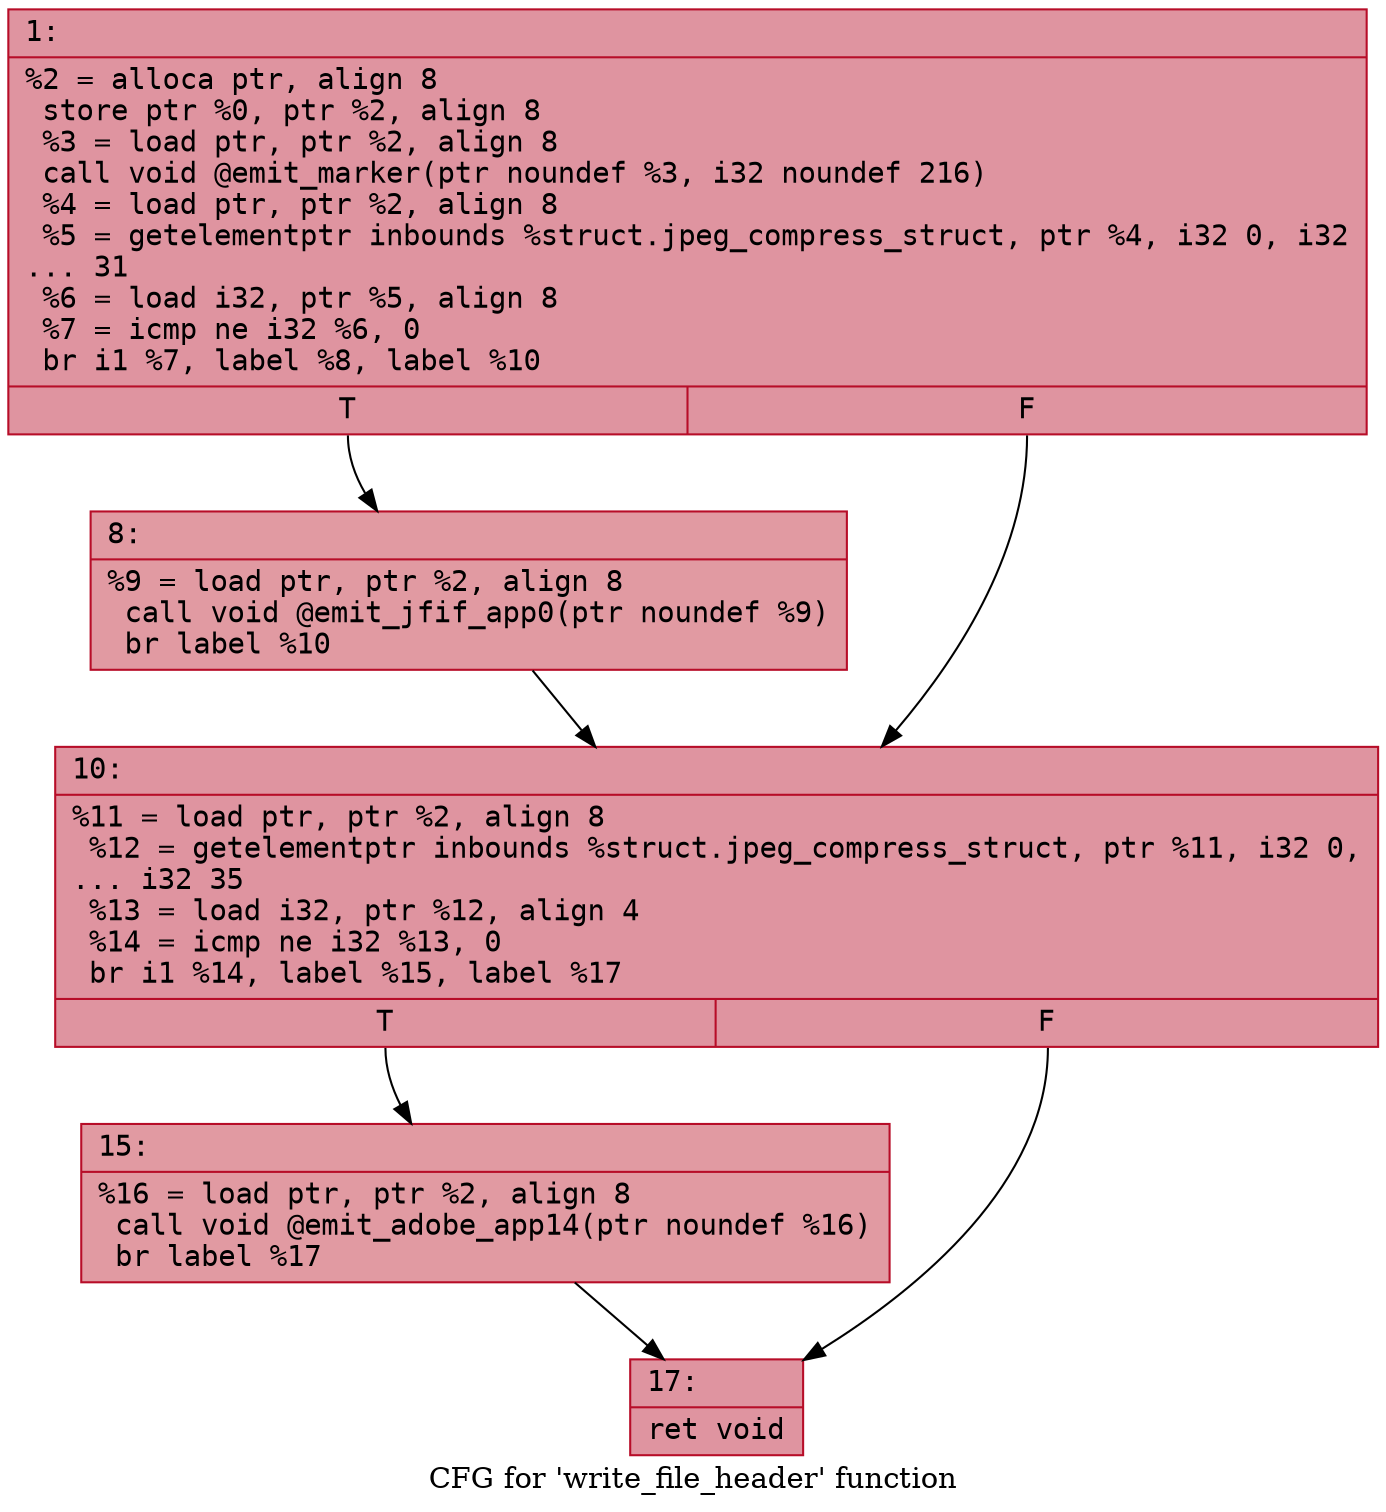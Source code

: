 digraph "CFG for 'write_file_header' function" {
	label="CFG for 'write_file_header' function";

	Node0x600000322300 [shape=record,color="#b70d28ff", style=filled, fillcolor="#b70d2870" fontname="Courier",label="{1:\l|  %2 = alloca ptr, align 8\l  store ptr %0, ptr %2, align 8\l  %3 = load ptr, ptr %2, align 8\l  call void @emit_marker(ptr noundef %3, i32 noundef 216)\l  %4 = load ptr, ptr %2, align 8\l  %5 = getelementptr inbounds %struct.jpeg_compress_struct, ptr %4, i32 0, i32\l... 31\l  %6 = load i32, ptr %5, align 8\l  %7 = icmp ne i32 %6, 0\l  br i1 %7, label %8, label %10\l|{<s0>T|<s1>F}}"];
	Node0x600000322300:s0 -> Node0x600000322350[tooltip="1 -> 8\nProbability 62.50%" ];
	Node0x600000322300:s1 -> Node0x6000003223a0[tooltip="1 -> 10\nProbability 37.50%" ];
	Node0x600000322350 [shape=record,color="#b70d28ff", style=filled, fillcolor="#bb1b2c70" fontname="Courier",label="{8:\l|  %9 = load ptr, ptr %2, align 8\l  call void @emit_jfif_app0(ptr noundef %9)\l  br label %10\l}"];
	Node0x600000322350 -> Node0x6000003223a0[tooltip="8 -> 10\nProbability 100.00%" ];
	Node0x6000003223a0 [shape=record,color="#b70d28ff", style=filled, fillcolor="#b70d2870" fontname="Courier",label="{10:\l|  %11 = load ptr, ptr %2, align 8\l  %12 = getelementptr inbounds %struct.jpeg_compress_struct, ptr %11, i32 0,\l... i32 35\l  %13 = load i32, ptr %12, align 4\l  %14 = icmp ne i32 %13, 0\l  br i1 %14, label %15, label %17\l|{<s0>T|<s1>F}}"];
	Node0x6000003223a0:s0 -> Node0x6000003223f0[tooltip="10 -> 15\nProbability 62.50%" ];
	Node0x6000003223a0:s1 -> Node0x600000322440[tooltip="10 -> 17\nProbability 37.50%" ];
	Node0x6000003223f0 [shape=record,color="#b70d28ff", style=filled, fillcolor="#bb1b2c70" fontname="Courier",label="{15:\l|  %16 = load ptr, ptr %2, align 8\l  call void @emit_adobe_app14(ptr noundef %16)\l  br label %17\l}"];
	Node0x6000003223f0 -> Node0x600000322440[tooltip="15 -> 17\nProbability 100.00%" ];
	Node0x600000322440 [shape=record,color="#b70d28ff", style=filled, fillcolor="#b70d2870" fontname="Courier",label="{17:\l|  ret void\l}"];
}
